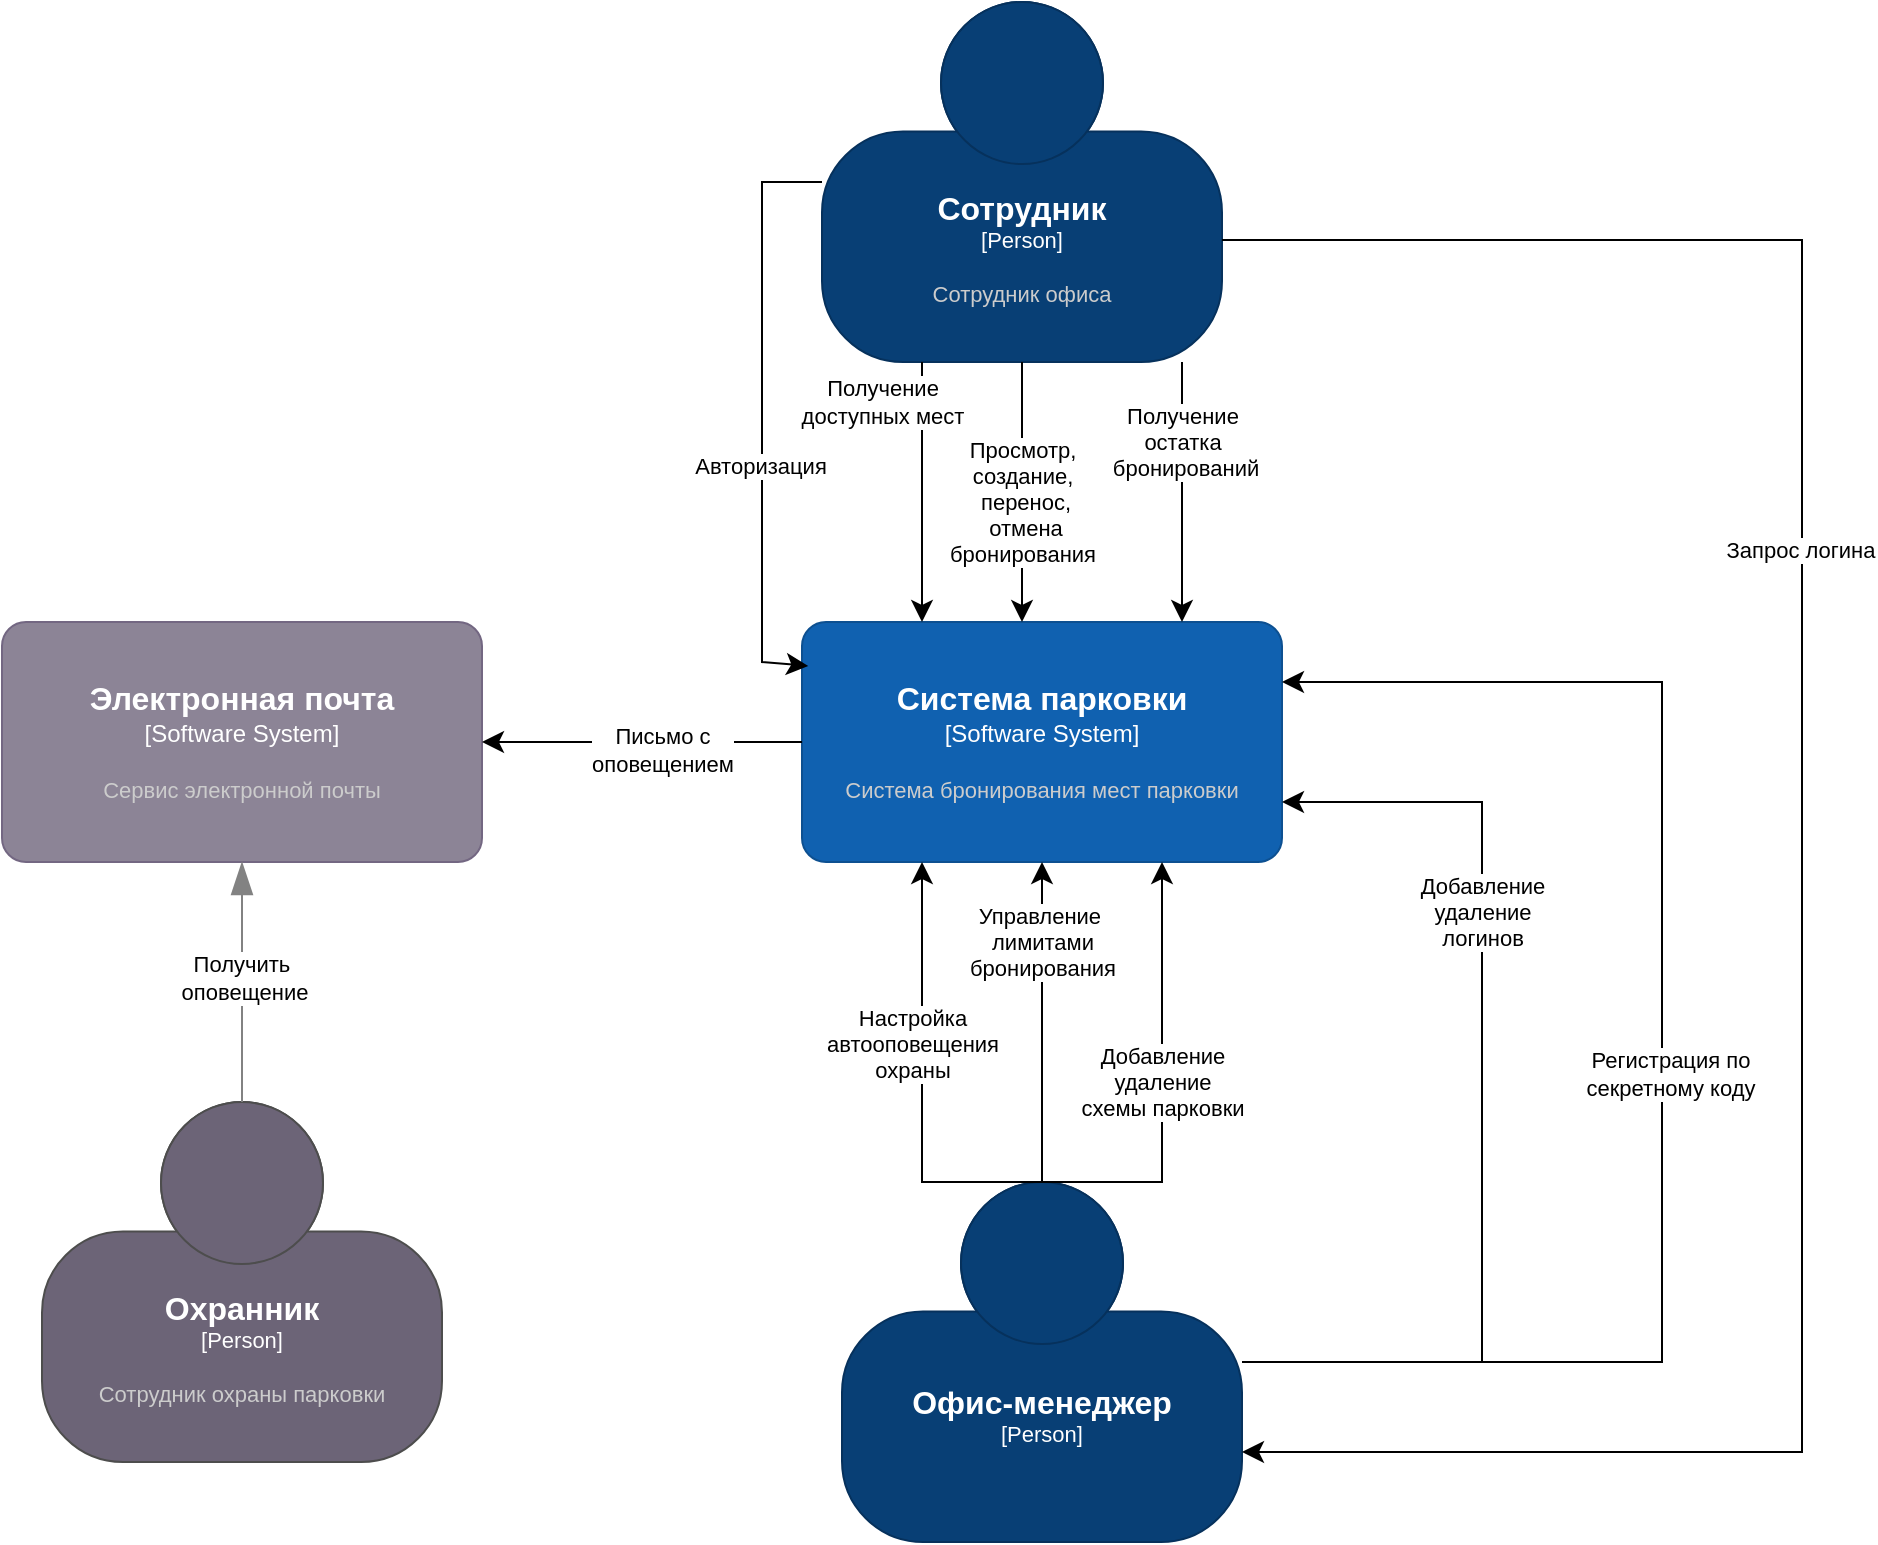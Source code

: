 <mxfile version="22.0.2" type="device">
  <diagram name="Страница — 1" id="NEVm2YXXamXdKvpm7KqA">
    <mxGraphModel dx="1418" dy="828" grid="1" gridSize="10" guides="1" tooltips="1" connect="1" arrows="1" fold="1" page="1" pageScale="1" pageWidth="1169" pageHeight="827" math="0" shadow="0">
      <root>
        <mxCell id="0" />
        <mxCell id="1" parent="0" />
        <object placeholders="1" c4Name="Сотрудник" c4Type="Person" c4Description="Сотрудник офиса" label="&lt;font style=&quot;font-size: 16px&quot;&gt;&lt;b&gt;%c4Name%&lt;/b&gt;&lt;/font&gt;&lt;div&gt;[%c4Type%]&lt;/div&gt;&lt;br&gt;&lt;div&gt;&lt;font style=&quot;font-size: 11px&quot;&gt;&lt;font color=&quot;#cccccc&quot;&gt;%c4Description%&lt;/font&gt;&lt;/div&gt;" id="Kb7q33dDTwwG0EOIKzRc-1">
          <mxCell style="html=1;fontSize=11;dashed=0;whiteSpace=wrap;fillColor=#083F75;strokeColor=#06315C;fontColor=#ffffff;shape=mxgraph.c4.person2;align=center;metaEdit=1;points=[[0.5,0,0],[1,0.5,0],[1,0.75,0],[0.75,1,0],[0.5,1,0],[0.25,1,0],[0,0.75,0],[0,0.5,0]];resizable=0;" parent="1" vertex="1">
            <mxGeometry x="540" y="40" width="200" height="180" as="geometry" />
          </mxCell>
        </object>
        <object placeholders="1" c4Name="Офис-менеджер" c4Type="Person" c4Description="" label="&lt;font style=&quot;font-size: 16px&quot;&gt;&lt;b&gt;%c4Name%&lt;/b&gt;&lt;/font&gt;&lt;div&gt;[%c4Type%]&lt;/div&gt;&lt;br&gt;&lt;div&gt;&lt;font style=&quot;font-size: 11px&quot;&gt;&lt;font color=&quot;#cccccc&quot;&gt;%c4Description%&lt;/font&gt;&lt;/div&gt;" id="Kb7q33dDTwwG0EOIKzRc-2">
          <mxCell style="html=1;fontSize=11;dashed=0;whiteSpace=wrap;fillColor=#083F75;strokeColor=#06315C;fontColor=#ffffff;shape=mxgraph.c4.person2;align=center;metaEdit=1;points=[[0.5,0,0],[1,0.5,0],[1,0.75,0],[0.75,1,0],[0.5,1,0],[0.25,1,0],[0,0.75,0],[0,0.5,0]];resizable=0;" parent="1" vertex="1">
            <mxGeometry x="550" y="630" width="200" height="180" as="geometry" />
          </mxCell>
        </object>
        <object placeholders="1" c4Name="Охранник" c4Type="Person" c4Description="Сотрудник охраны парковки" label="&lt;font style=&quot;font-size: 16px&quot;&gt;&lt;b&gt;%c4Name%&lt;/b&gt;&lt;/font&gt;&lt;div&gt;[%c4Type%]&lt;/div&gt;&lt;br&gt;&lt;div&gt;&lt;font style=&quot;font-size: 11px&quot;&gt;&lt;font color=&quot;#cccccc&quot;&gt;%c4Description%&lt;/font&gt;&lt;/div&gt;" id="Kb7q33dDTwwG0EOIKzRc-3">
          <mxCell style="html=1;fontSize=11;dashed=0;whiteSpace=wrap;fillColor=#6C6477;strokeColor=#4D4D4D;fontColor=#ffffff;shape=mxgraph.c4.person2;align=center;metaEdit=1;points=[[0.5,0,0],[1,0.5,0],[1,0.75,0],[0.75,1,0],[0.5,1,0],[0.25,1,0],[0,0.75,0],[0,0.5,0]];resizable=0;" parent="1" vertex="1">
            <mxGeometry x="150" y="590" width="200" height="180" as="geometry" />
          </mxCell>
        </object>
        <object placeholders="1" c4Name="Система парковки" c4Type="Software System" c4Description="Система бронирования мест парковки" label="&lt;font style=&quot;font-size: 16px&quot;&gt;&lt;b&gt;%c4Name%&lt;/b&gt;&lt;/font&gt;&lt;div&gt;[%c4Type%]&lt;/div&gt;&lt;br&gt;&lt;div&gt;&lt;font style=&quot;font-size: 11px&quot;&gt;&lt;font color=&quot;#cccccc&quot;&gt;%c4Description%&lt;/font&gt;&lt;/div&gt;" id="Kb7q33dDTwwG0EOIKzRc-4">
          <mxCell style="rounded=1;whiteSpace=wrap;html=1;labelBackgroundColor=none;fillColor=#1061B0;fontColor=#ffffff;align=center;arcSize=10;strokeColor=#0D5091;metaEdit=1;resizable=0;points=[[0.25,0,0],[0.5,0,0],[0.75,0,0],[1,0.25,0],[1,0.5,0],[1,0.75,0],[0.75,1,0],[0.5,1,0],[0.25,1,0],[0,0.75,0],[0,0.5,0],[0,0.25,0]];" parent="1" vertex="1">
            <mxGeometry x="530" y="350" width="240" height="120" as="geometry" />
          </mxCell>
        </object>
        <mxCell id="Kb7q33dDTwwG0EOIKzRc-7" value="" style="elbow=vertical;endArrow=classic;html=1;rounded=0;endSize=8;startSize=8;exitX=0;exitY=0.5;exitDx=0;exitDy=0;exitPerimeter=0;entryX=0.013;entryY=0.183;entryDx=0;entryDy=0;entryPerimeter=0;" parent="1" source="Kb7q33dDTwwG0EOIKzRc-1" target="Kb7q33dDTwwG0EOIKzRc-4" edge="1">
          <mxGeometry width="50" height="50" relative="1" as="geometry">
            <mxPoint x="840" y="390" as="sourcePoint" />
            <mxPoint x="890" y="340" as="targetPoint" />
            <Array as="points">
              <mxPoint x="510" y="130" />
              <mxPoint x="510" y="370" />
            </Array>
          </mxGeometry>
        </mxCell>
        <mxCell id="Kb7q33dDTwwG0EOIKzRc-8" value="Авторизация" style="edgeLabel;html=1;align=center;verticalAlign=middle;resizable=0;points=[];" parent="Kb7q33dDTwwG0EOIKzRc-7" vertex="1" connectable="0">
          <mxGeometry x="0.172" y="-1" relative="1" as="geometry">
            <mxPoint as="offset" />
          </mxGeometry>
        </mxCell>
        <mxCell id="Kb7q33dDTwwG0EOIKzRc-9" value="" style="elbow=vertical;endArrow=classic;html=1;rounded=0;endSize=8;startSize=8;entryX=0.25;entryY=0;entryDx=0;entryDy=0;entryPerimeter=0;exitX=0.25;exitY=1;exitDx=0;exitDy=0;exitPerimeter=0;" parent="1" source="Kb7q33dDTwwG0EOIKzRc-1" target="Kb7q33dDTwwG0EOIKzRc-4" edge="1">
          <mxGeometry width="50" height="50" relative="1" as="geometry">
            <mxPoint x="430" y="200" as="sourcePoint" />
            <mxPoint x="632" y="333" as="targetPoint" />
            <Array as="points" />
          </mxGeometry>
        </mxCell>
        <mxCell id="Kb7q33dDTwwG0EOIKzRc-11" value="Получение &lt;br&gt;доступных мест" style="edgeLabel;html=1;align=center;verticalAlign=middle;resizable=0;points=[];" parent="Kb7q33dDTwwG0EOIKzRc-9" vertex="1" connectable="0">
          <mxGeometry x="0.069" relative="1" as="geometry">
            <mxPoint x="-20" y="-50" as="offset" />
          </mxGeometry>
        </mxCell>
        <mxCell id="Kb7q33dDTwwG0EOIKzRc-12" value="" style="edgeStyle=elbowEdgeStyle;elbow=vertical;endArrow=classic;html=1;curved=0;rounded=0;endSize=8;startSize=8;exitX=1;exitY=0.661;exitDx=0;exitDy=0;exitPerimeter=0;entryX=1;entryY=0.75;entryDx=0;entryDy=0;entryPerimeter=0;" parent="1" source="Kb7q33dDTwwG0EOIKzRc-1" target="Kb7q33dDTwwG0EOIKzRc-2" edge="1">
          <mxGeometry width="50" height="50" relative="1" as="geometry">
            <mxPoint x="840" y="390" as="sourcePoint" />
            <mxPoint x="890" y="340" as="targetPoint" />
            <Array as="points">
              <mxPoint x="1030" y="410" />
            </Array>
          </mxGeometry>
        </mxCell>
        <mxCell id="Kb7q33dDTwwG0EOIKzRc-13" value="Запрос логина" style="edgeLabel;html=1;align=center;verticalAlign=middle;resizable=0;points=[];" parent="Kb7q33dDTwwG0EOIKzRc-12" vertex="1" connectable="0">
          <mxGeometry x="-0.243" y="-1" relative="1" as="geometry">
            <mxPoint as="offset" />
          </mxGeometry>
        </mxCell>
        <mxCell id="Kb7q33dDTwwG0EOIKzRc-14" value="" style="edgeStyle=elbowEdgeStyle;elbow=horizontal;endArrow=classic;html=1;curved=0;rounded=0;endSize=8;startSize=8;exitX=0.5;exitY=1;exitDx=0;exitDy=0;exitPerimeter=0;" parent="1" source="Kb7q33dDTwwG0EOIKzRc-1" target="Kb7q33dDTwwG0EOIKzRc-4" edge="1">
          <mxGeometry width="50" height="50" relative="1" as="geometry">
            <mxPoint x="630" y="320" as="sourcePoint" />
            <mxPoint x="680" y="270" as="targetPoint" />
            <Array as="points" />
          </mxGeometry>
        </mxCell>
        <mxCell id="Kb7q33dDTwwG0EOIKzRc-15" value="Просмотр, &lt;br&gt;создание,&lt;br&gt;&amp;nbsp;перенос,&lt;br&gt;&amp;nbsp;отмена &lt;br&gt;бронирования" style="edgeLabel;html=1;align=center;verticalAlign=middle;resizable=0;points=[];" parent="Kb7q33dDTwwG0EOIKzRc-14" vertex="1" connectable="0">
          <mxGeometry x="0.107" y="-3" relative="1" as="geometry">
            <mxPoint x="3" y="-2" as="offset" />
          </mxGeometry>
        </mxCell>
        <mxCell id="Kb7q33dDTwwG0EOIKzRc-16" value="" style="edgeStyle=elbowEdgeStyle;elbow=vertical;endArrow=classic;html=1;curved=0;rounded=0;endSize=8;startSize=8;" parent="1" source="Kb7q33dDTwwG0EOIKzRc-1" target="Kb7q33dDTwwG0EOIKzRc-4" edge="1">
          <mxGeometry width="50" height="50" relative="1" as="geometry">
            <mxPoint x="840" y="330" as="sourcePoint" />
            <mxPoint x="890" y="280" as="targetPoint" />
            <Array as="points">
              <mxPoint x="720" y="280" />
            </Array>
          </mxGeometry>
        </mxCell>
        <mxCell id="Kb7q33dDTwwG0EOIKzRc-17" value="Получение &lt;br&gt;остатка&lt;br&gt;&amp;nbsp;бронирований" style="edgeLabel;html=1;align=center;verticalAlign=middle;resizable=0;points=[];" parent="Kb7q33dDTwwG0EOIKzRc-16" vertex="1" connectable="0">
          <mxGeometry x="-0.474" y="2" relative="1" as="geometry">
            <mxPoint x="-2" y="6" as="offset" />
          </mxGeometry>
        </mxCell>
        <mxCell id="Kb7q33dDTwwG0EOIKzRc-18" value="" style="edgeStyle=elbowEdgeStyle;elbow=vertical;endArrow=classic;html=1;curved=0;rounded=0;endSize=8;startSize=8;entryX=1;entryY=0.25;entryDx=0;entryDy=0;entryPerimeter=0;" parent="1" source="Kb7q33dDTwwG0EOIKzRc-2" target="Kb7q33dDTwwG0EOIKzRc-4" edge="1">
          <mxGeometry width="50" height="50" relative="1" as="geometry">
            <mxPoint x="840" y="390" as="sourcePoint" />
            <mxPoint x="890" y="340" as="targetPoint" />
            <Array as="points">
              <mxPoint x="960" y="510" />
            </Array>
          </mxGeometry>
        </mxCell>
        <mxCell id="Kb7q33dDTwwG0EOIKzRc-19" value="Регистрация по&lt;br&gt;секретному коду" style="edgeLabel;html=1;align=center;verticalAlign=middle;resizable=0;points=[];" parent="Kb7q33dDTwwG0EOIKzRc-18" vertex="1" connectable="0">
          <mxGeometry x="-0.042" y="-4" relative="1" as="geometry">
            <mxPoint as="offset" />
          </mxGeometry>
        </mxCell>
        <mxCell id="Kb7q33dDTwwG0EOIKzRc-20" value="" style="edgeStyle=elbowEdgeStyle;elbow=vertical;endArrow=classic;html=1;curved=0;rounded=0;endSize=8;startSize=8;entryX=1;entryY=0.75;entryDx=0;entryDy=0;entryPerimeter=0;" parent="1" source="Kb7q33dDTwwG0EOIKzRc-2" target="Kb7q33dDTwwG0EOIKzRc-4" edge="1">
          <mxGeometry width="50" height="50" relative="1" as="geometry">
            <mxPoint x="800" y="590" as="sourcePoint" />
            <mxPoint x="850" y="540" as="targetPoint" />
            <Array as="points">
              <mxPoint x="870" y="580" />
            </Array>
          </mxGeometry>
        </mxCell>
        <mxCell id="Kb7q33dDTwwG0EOIKzRc-21" value="Добавление&lt;br&gt;удаление&lt;br&gt;логинов" style="edgeLabel;html=1;align=center;verticalAlign=middle;resizable=0;points=[];" parent="Kb7q33dDTwwG0EOIKzRc-20" vertex="1" connectable="0">
          <mxGeometry x="0.382" relative="1" as="geometry">
            <mxPoint as="offset" />
          </mxGeometry>
        </mxCell>
        <mxCell id="Kb7q33dDTwwG0EOIKzRc-22" value="" style="edgeStyle=elbowEdgeStyle;elbow=horizontal;endArrow=classic;html=1;curved=0;rounded=0;endSize=8;startSize=8;exitX=0.5;exitY=0;exitDx=0;exitDy=0;exitPerimeter=0;entryX=0.75;entryY=1;entryDx=0;entryDy=0;entryPerimeter=0;" parent="1" source="Kb7q33dDTwwG0EOIKzRc-2" target="Kb7q33dDTwwG0EOIKzRc-4" edge="1">
          <mxGeometry width="50" height="50" relative="1" as="geometry">
            <mxPoint x="580" y="610" as="sourcePoint" />
            <mxPoint x="630" y="560" as="targetPoint" />
            <Array as="points">
              <mxPoint x="710" y="630" />
            </Array>
          </mxGeometry>
        </mxCell>
        <mxCell id="Kb7q33dDTwwG0EOIKzRc-23" value="Добавление&lt;br&gt;удаление&lt;br&gt;схемы парковки" style="edgeLabel;html=1;align=center;verticalAlign=middle;resizable=0;points=[];" parent="Kb7q33dDTwwG0EOIKzRc-22" vertex="1" connectable="0">
          <mxGeometry x="0.218" relative="1" as="geometry">
            <mxPoint y="24" as="offset" />
          </mxGeometry>
        </mxCell>
        <mxCell id="Kb7q33dDTwwG0EOIKzRc-24" value="" style="edgeStyle=elbowEdgeStyle;elbow=vertical;endArrow=classic;html=1;curved=0;rounded=0;endSize=8;startSize=8;entryX=0.5;entryY=1;entryDx=0;entryDy=0;entryPerimeter=0;" parent="1" source="Kb7q33dDTwwG0EOIKzRc-2" target="Kb7q33dDTwwG0EOIKzRc-4" edge="1">
          <mxGeometry width="50" height="50" relative="1" as="geometry">
            <mxPoint x="730" y="610" as="sourcePoint" />
            <mxPoint x="780" y="560" as="targetPoint" />
          </mxGeometry>
        </mxCell>
        <mxCell id="Kb7q33dDTwwG0EOIKzRc-25" value="Управление&amp;nbsp;&lt;br&gt;лимитами&lt;br&gt;бронирования" style="edgeLabel;html=1;align=center;verticalAlign=middle;resizable=0;points=[];" parent="Kb7q33dDTwwG0EOIKzRc-24" vertex="1" connectable="0">
          <mxGeometry x="0.438" y="1" relative="1" as="geometry">
            <mxPoint x="1" y="-5" as="offset" />
          </mxGeometry>
        </mxCell>
        <object placeholders="1" c4Name="Электронная почта" c4Type="Software System" c4Description="Сервис электронной почты" label="&lt;font style=&quot;font-size: 16px&quot;&gt;&lt;b&gt;%c4Name%&lt;/b&gt;&lt;/font&gt;&lt;div&gt;[%c4Type%]&lt;/div&gt;&lt;br&gt;&lt;div&gt;&lt;font style=&quot;font-size: 11px&quot;&gt;&lt;font color=&quot;#cccccc&quot;&gt;%c4Description%&lt;/font&gt;&lt;/div&gt;" id="Kb7q33dDTwwG0EOIKzRc-26">
          <mxCell style="rounded=1;whiteSpace=wrap;html=1;labelBackgroundColor=none;fillColor=#8C8496;fontColor=#ffffff;align=center;arcSize=10;strokeColor=#736782;metaEdit=1;resizable=0;points=[[0.25,0,0],[0.5,0,0],[0.75,0,0],[1,0.25,0],[1,0.5,0],[1,0.75,0],[0.75,1,0],[0.5,1,0],[0.25,1,0],[0,0.75,0],[0,0.5,0],[0,0.25,0]];" parent="1" vertex="1">
            <mxGeometry x="130" y="350" width="240" height="120" as="geometry" />
          </mxCell>
        </object>
        <mxCell id="Kb7q33dDTwwG0EOIKzRc-27" value="" style="edgeStyle=elbowEdgeStyle;elbow=vertical;endArrow=classic;html=1;curved=0;rounded=0;endSize=8;startSize=8;exitX=0.5;exitY=0;exitDx=0;exitDy=0;exitPerimeter=0;entryX=0.25;entryY=1;entryDx=0;entryDy=0;entryPerimeter=0;" parent="1" source="Kb7q33dDTwwG0EOIKzRc-2" target="Kb7q33dDTwwG0EOIKzRc-4" edge="1">
          <mxGeometry width="50" height="50" relative="1" as="geometry">
            <mxPoint x="500" y="620" as="sourcePoint" />
            <mxPoint x="550" y="570" as="targetPoint" />
            <Array as="points">
              <mxPoint x="620" y="630" />
            </Array>
          </mxGeometry>
        </mxCell>
        <mxCell id="Kb7q33dDTwwG0EOIKzRc-28" value="Настройка &lt;br&gt;автооповещения&lt;br&gt;охраны" style="edgeLabel;html=1;align=center;verticalAlign=middle;resizable=0;points=[];" parent="Kb7q33dDTwwG0EOIKzRc-27" vertex="1" connectable="0">
          <mxGeometry x="0.297" relative="1" as="geometry">
            <mxPoint x="-5" y="13" as="offset" />
          </mxGeometry>
        </mxCell>
        <mxCell id="Kb7q33dDTwwG0EOIKzRc-29" value="" style="edgeStyle=elbowEdgeStyle;elbow=horizontal;endArrow=classic;html=1;curved=0;rounded=0;endSize=8;startSize=8;exitX=0;exitY=0.5;exitDx=0;exitDy=0;exitPerimeter=0;" parent="1" source="Kb7q33dDTwwG0EOIKzRc-4" target="Kb7q33dDTwwG0EOIKzRc-26" edge="1">
          <mxGeometry width="50" height="50" relative="1" as="geometry">
            <mxPoint x="730" y="610" as="sourcePoint" />
            <mxPoint x="780" y="560" as="targetPoint" />
          </mxGeometry>
        </mxCell>
        <mxCell id="Kb7q33dDTwwG0EOIKzRc-30" value="Письмо с &lt;br&gt;оповещением" style="edgeLabel;html=1;align=center;verticalAlign=middle;resizable=0;points=[];" parent="Kb7q33dDTwwG0EOIKzRc-29" vertex="1" connectable="0">
          <mxGeometry x="0.25" y="3" relative="1" as="geometry">
            <mxPoint x="30" y="1" as="offset" />
          </mxGeometry>
        </mxCell>
        <object placeholders="1" c4Type="Relationship" id="vCi47DMHsMtB5WZkkGKO-1">
          <mxCell style="endArrow=blockThin;html=1;fontSize=10;fontColor=#404040;strokeWidth=1;endFill=1;strokeColor=#828282;elbow=vertical;metaEdit=1;endSize=14;startSize=14;jumpStyle=arc;jumpSize=16;rounded=0;edgeStyle=orthogonalEdgeStyle;exitX=0.5;exitY=0;exitDx=0;exitDy=0;exitPerimeter=0;entryX=0.5;entryY=1;entryDx=0;entryDy=0;entryPerimeter=0;" edge="1" parent="1" source="Kb7q33dDTwwG0EOIKzRc-3" target="Kb7q33dDTwwG0EOIKzRc-26">
            <mxGeometry width="240" relative="1" as="geometry">
              <mxPoint x="350" y="580" as="sourcePoint" />
              <mxPoint x="590" y="580" as="targetPoint" />
            </mxGeometry>
          </mxCell>
        </object>
        <mxCell id="vCi47DMHsMtB5WZkkGKO-2" value="Получить&amp;nbsp;&lt;br&gt;оповещение" style="edgeLabel;html=1;align=center;verticalAlign=middle;resizable=0;points=[];" vertex="1" connectable="0" parent="vCi47DMHsMtB5WZkkGKO-1">
          <mxGeometry x="0.033" y="-1" relative="1" as="geometry">
            <mxPoint as="offset" />
          </mxGeometry>
        </mxCell>
      </root>
    </mxGraphModel>
  </diagram>
</mxfile>
